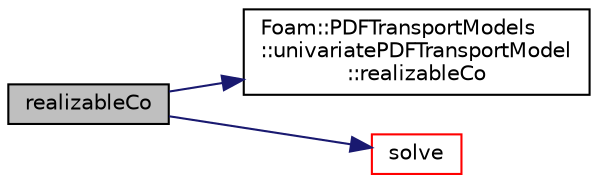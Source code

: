 digraph "realizableCo"
{
  bgcolor="transparent";
  edge [fontname="Helvetica",fontsize="10",labelfontname="Helvetica",labelfontsize="10"];
  node [fontname="Helvetica",fontsize="10",shape=record];
  rankdir="LR";
  Node1 [label="realizableCo",height=0.2,width=0.4,color="black", fillcolor="grey75", style="filled", fontcolor="black"];
  Node1 -> Node2 [color="midnightblue",fontsize="10",style="solid",fontname="Helvetica"];
  Node2 [label="Foam::PDFTransportModels\l::univariatePDFTransportModel\l::realizableCo",height=0.2,width=0.4,color="black",URL="$a00171.html#a5bb437cbddedbf3f4b27f0e5de4e442d",tooltip="Return the maximum Courant number ensuring moment realizability. "];
  Node1 -> Node3 [color="midnightblue",fontsize="10",style="solid",fontname="Helvetica"];
  Node3 [label="solve",height=0.2,width=0.4,color="red",URL="$a00165.html#af7d39f0eac0af0ed5785935ac72a1e7d",tooltip="Solve mixing model. "];
}
